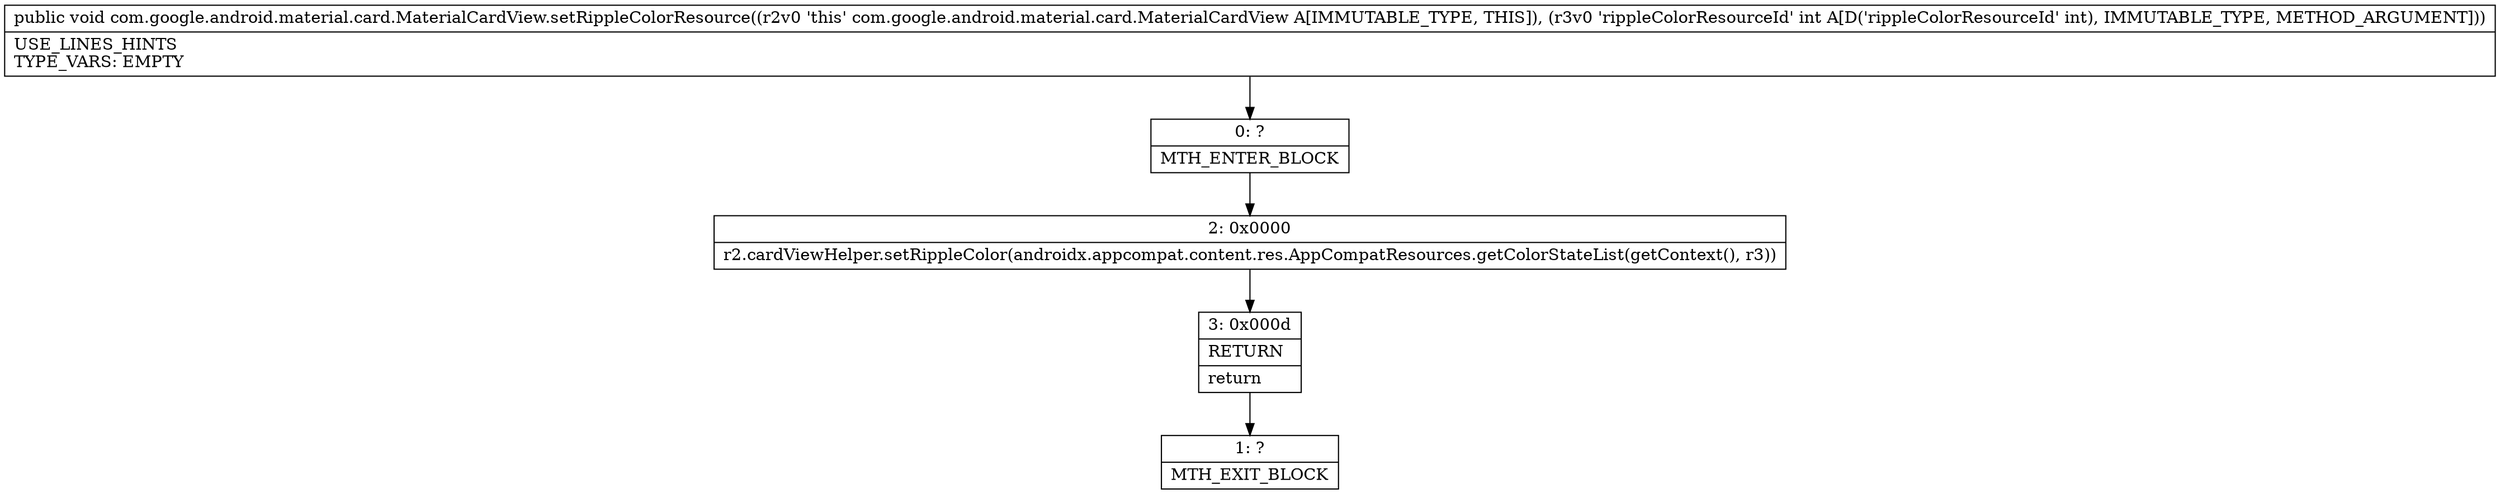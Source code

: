 digraph "CFG forcom.google.android.material.card.MaterialCardView.setRippleColorResource(I)V" {
Node_0 [shape=record,label="{0\:\ ?|MTH_ENTER_BLOCK\l}"];
Node_2 [shape=record,label="{2\:\ 0x0000|r2.cardViewHelper.setRippleColor(androidx.appcompat.content.res.AppCompatResources.getColorStateList(getContext(), r3))\l}"];
Node_3 [shape=record,label="{3\:\ 0x000d|RETURN\l|return\l}"];
Node_1 [shape=record,label="{1\:\ ?|MTH_EXIT_BLOCK\l}"];
MethodNode[shape=record,label="{public void com.google.android.material.card.MaterialCardView.setRippleColorResource((r2v0 'this' com.google.android.material.card.MaterialCardView A[IMMUTABLE_TYPE, THIS]), (r3v0 'rippleColorResourceId' int A[D('rippleColorResourceId' int), IMMUTABLE_TYPE, METHOD_ARGUMENT]))  | USE_LINES_HINTS\lTYPE_VARS: EMPTY\l}"];
MethodNode -> Node_0;Node_0 -> Node_2;
Node_2 -> Node_3;
Node_3 -> Node_1;
}

